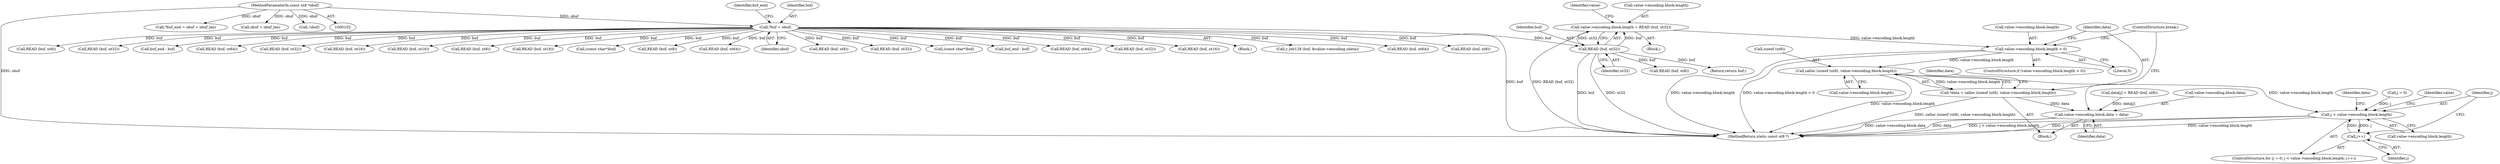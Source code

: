 digraph "0_radare2_2ca9ab45891b6ae8e32b6c28c81eebca059cbe5d_0@API" {
"1000345" [label="(Call,calloc (sizeof (ut8), value->encoding.block.length))"];
"1000332" [label="(Call,value->encoding.block.length > 0)"];
"1000320" [label="(Call,value->encoding.block.length = READ (buf, ut32))"];
"1000328" [label="(Call,READ (buf, ut32))"];
"1000112" [label="(Call,*buf = obuf)"];
"1000103" [label="(MethodParameterIn,const ut8 *obuf)"];
"1000343" [label="(Call,*data = calloc (sizeof (ut8), value->encoding.block.length))"];
"1000381" [label="(Call,value->encoding.block.data = data)"];
"1000362" [label="(Call,j < value->encoding.block.length)"];
"1000371" [label="(Call,j++)"];
"1000346" [label="(Call,sizeof (ut8))"];
"1000389" [label="(Identifier,data)"];
"1000381" [label="(Call,value->encoding.block.data = data)"];
"1000343" [label="(Call,*data = calloc (sizeof (ut8), value->encoding.block.length))"];
"1000345" [label="(Call,calloc (sizeof (ut8), value->encoding.block.length))"];
"1000328" [label="(Call,READ (buf, ut32))"];
"1000112" [label="(Call,*buf = obuf)"];
"1000445" [label="(Call,(const char*)buf)"];
"1000749" [label="(Call,READ (buf, ut8))"];
"1000782" [label="(Call,READ (buf, ut64))"];
"1000113" [label="(Identifier,buf)"];
"1000116" [label="(Call,*buf_end = obuf + obuf_len)"];
"1000321" [label="(Call,value->encoding.block.length)"];
"1000114" [label="(Identifier,obuf)"];
"1000329" [label="(Identifier,buf)"];
"1000332" [label="(Call,value->encoding.block.length > 0)"];
"1000200" [label="(Call,READ (buf, ut8))"];
"1000222" [label="(Call,READ (buf, ut32))"];
"1000437" [label="(Call,(const char*)buf)"];
"1000702" [label="(Call,buf_end - buf)"];
"1000118" [label="(Call,obuf + obuf_len)"];
"1000233" [label="(Call,READ (buf, ut64))"];
"1000363" [label="(Identifier,j)"];
"1000632" [label="(Call,READ (buf, ut32))"];
"1000336" [label="(Identifier,value)"];
"1000385" [label="(Identifier,value)"];
"1000398" [label="(Call,READ (buf, ut16))"];
"1000133" [label="(Call,!obuf)"];
"1000348" [label="(Call,value->encoding.block.length)"];
"1000344" [label="(Identifier,data)"];
"1000364" [label="(Call,value->encoding.block.length)"];
"1000186" [label="(Block,)"];
"1000103" [label="(MethodParameterIn,const ut8 *obuf)"];
"1000110" [label="(Block,)"];
"1000362" [label="(Call,j < value->encoding.block.length)"];
"1000331" [label="(ControlStructure,if (value->encoding.block.length > 0))"];
"1000330" [label="(Identifier,ut32)"];
"1000614" [label="(Call,r_leb128 (buf, &value->encoding.sdata))"];
"1000738" [label="(Call,READ (buf, ut64))"];
"1000374" [label="(Call,data[j] = READ (buf, ut8))"];
"1000372" [label="(Identifier,j)"];
"1000814" [label="(MethodReturn,static const ut8 *)"];
"1000376" [label="(Identifier,data)"];
"1000358" [label="(ControlStructure,for (j = 0; j < value->encoding.block.length; j++))"];
"1000607" [label="(Call,READ (buf, ut8))"];
"1000538" [label="(Call,READ (buf, ut8))"];
"1000371" [label="(Call,j++)"];
"1000340" [label="(Literal,0)"];
"1000771" [label="(Call,READ (buf, ut32))"];
"1000455" [label="(Call,buf_end - buf)"];
"1000420" [label="(Call,READ (buf, ut64))"];
"1000341" [label="(Block,)"];
"1000359" [label="(Call,j = 0)"];
"1000382" [label="(Call,value->encoding.block.data)"];
"1000378" [label="(Call,READ (buf, ut8))"];
"1000812" [label="(Return,return buf;)"];
"1000409" [label="(Call,READ (buf, ut32))"];
"1000760" [label="(Call,READ (buf, ut16))"];
"1000320" [label="(Call,value->encoding.block.length = READ (buf, ut32))"];
"1000333" [label="(Call,value->encoding.block.length)"];
"1000390" [label="(ControlStructure,break;)"];
"1000117" [label="(Identifier,buf_end)"];
"1000356" [label="(Identifier,data)"];
"1000257" [label="(Call,READ (buf, ut16))"];
"1000793" [label="(Call,READ (buf, ut8))"];
"1000211" [label="(Call,READ (buf, ut16))"];
"1000345" -> "1000343"  [label="AST: "];
"1000345" -> "1000348"  [label="CFG: "];
"1000346" -> "1000345"  [label="AST: "];
"1000348" -> "1000345"  [label="AST: "];
"1000343" -> "1000345"  [label="CFG: "];
"1000345" -> "1000814"  [label="DDG: value->encoding.block.length"];
"1000345" -> "1000343"  [label="DDG: value->encoding.block.length"];
"1000332" -> "1000345"  [label="DDG: value->encoding.block.length"];
"1000345" -> "1000362"  [label="DDG: value->encoding.block.length"];
"1000332" -> "1000331"  [label="AST: "];
"1000332" -> "1000340"  [label="CFG: "];
"1000333" -> "1000332"  [label="AST: "];
"1000340" -> "1000332"  [label="AST: "];
"1000344" -> "1000332"  [label="CFG: "];
"1000390" -> "1000332"  [label="CFG: "];
"1000332" -> "1000814"  [label="DDG: value->encoding.block.length"];
"1000332" -> "1000814"  [label="DDG: value->encoding.block.length > 0"];
"1000320" -> "1000332"  [label="DDG: value->encoding.block.length"];
"1000320" -> "1000186"  [label="AST: "];
"1000320" -> "1000328"  [label="CFG: "];
"1000321" -> "1000320"  [label="AST: "];
"1000328" -> "1000320"  [label="AST: "];
"1000336" -> "1000320"  [label="CFG: "];
"1000320" -> "1000814"  [label="DDG: READ (buf, ut32)"];
"1000328" -> "1000320"  [label="DDG: buf"];
"1000328" -> "1000320"  [label="DDG: ut32"];
"1000328" -> "1000330"  [label="CFG: "];
"1000329" -> "1000328"  [label="AST: "];
"1000330" -> "1000328"  [label="AST: "];
"1000328" -> "1000814"  [label="DDG: buf"];
"1000328" -> "1000814"  [label="DDG: ut32"];
"1000112" -> "1000328"  [label="DDG: buf"];
"1000328" -> "1000378"  [label="DDG: buf"];
"1000328" -> "1000812"  [label="DDG: buf"];
"1000112" -> "1000110"  [label="AST: "];
"1000112" -> "1000114"  [label="CFG: "];
"1000113" -> "1000112"  [label="AST: "];
"1000114" -> "1000112"  [label="AST: "];
"1000117" -> "1000112"  [label="CFG: "];
"1000112" -> "1000814"  [label="DDG: buf"];
"1000103" -> "1000112"  [label="DDG: obuf"];
"1000112" -> "1000200"  [label="DDG: buf"];
"1000112" -> "1000211"  [label="DDG: buf"];
"1000112" -> "1000222"  [label="DDG: buf"];
"1000112" -> "1000233"  [label="DDG: buf"];
"1000112" -> "1000257"  [label="DDG: buf"];
"1000112" -> "1000398"  [label="DDG: buf"];
"1000112" -> "1000409"  [label="DDG: buf"];
"1000112" -> "1000420"  [label="DDG: buf"];
"1000112" -> "1000437"  [label="DDG: buf"];
"1000112" -> "1000445"  [label="DDG: buf"];
"1000112" -> "1000455"  [label="DDG: buf"];
"1000112" -> "1000538"  [label="DDG: buf"];
"1000112" -> "1000607"  [label="DDG: buf"];
"1000112" -> "1000614"  [label="DDG: buf"];
"1000112" -> "1000632"  [label="DDG: buf"];
"1000112" -> "1000702"  [label="DDG: buf"];
"1000112" -> "1000738"  [label="DDG: buf"];
"1000112" -> "1000749"  [label="DDG: buf"];
"1000112" -> "1000760"  [label="DDG: buf"];
"1000112" -> "1000771"  [label="DDG: buf"];
"1000112" -> "1000782"  [label="DDG: buf"];
"1000112" -> "1000793"  [label="DDG: buf"];
"1000103" -> "1000102"  [label="AST: "];
"1000103" -> "1000814"  [label="DDG: obuf"];
"1000103" -> "1000116"  [label="DDG: obuf"];
"1000103" -> "1000118"  [label="DDG: obuf"];
"1000103" -> "1000133"  [label="DDG: obuf"];
"1000343" -> "1000341"  [label="AST: "];
"1000344" -> "1000343"  [label="AST: "];
"1000356" -> "1000343"  [label="CFG: "];
"1000343" -> "1000814"  [label="DDG: calloc (sizeof (ut8), value->encoding.block.length)"];
"1000343" -> "1000381"  [label="DDG: data"];
"1000381" -> "1000341"  [label="AST: "];
"1000381" -> "1000389"  [label="CFG: "];
"1000382" -> "1000381"  [label="AST: "];
"1000389" -> "1000381"  [label="AST: "];
"1000390" -> "1000381"  [label="CFG: "];
"1000381" -> "1000814"  [label="DDG: data"];
"1000381" -> "1000814"  [label="DDG: value->encoding.block.data"];
"1000374" -> "1000381"  [label="DDG: data[j]"];
"1000362" -> "1000358"  [label="AST: "];
"1000362" -> "1000364"  [label="CFG: "];
"1000363" -> "1000362"  [label="AST: "];
"1000364" -> "1000362"  [label="AST: "];
"1000376" -> "1000362"  [label="CFG: "];
"1000385" -> "1000362"  [label="CFG: "];
"1000362" -> "1000814"  [label="DDG: value->encoding.block.length"];
"1000362" -> "1000814"  [label="DDG: j < value->encoding.block.length"];
"1000362" -> "1000814"  [label="DDG: j"];
"1000359" -> "1000362"  [label="DDG: j"];
"1000371" -> "1000362"  [label="DDG: j"];
"1000362" -> "1000371"  [label="DDG: j"];
"1000371" -> "1000358"  [label="AST: "];
"1000371" -> "1000372"  [label="CFG: "];
"1000372" -> "1000371"  [label="AST: "];
"1000363" -> "1000371"  [label="CFG: "];
}
